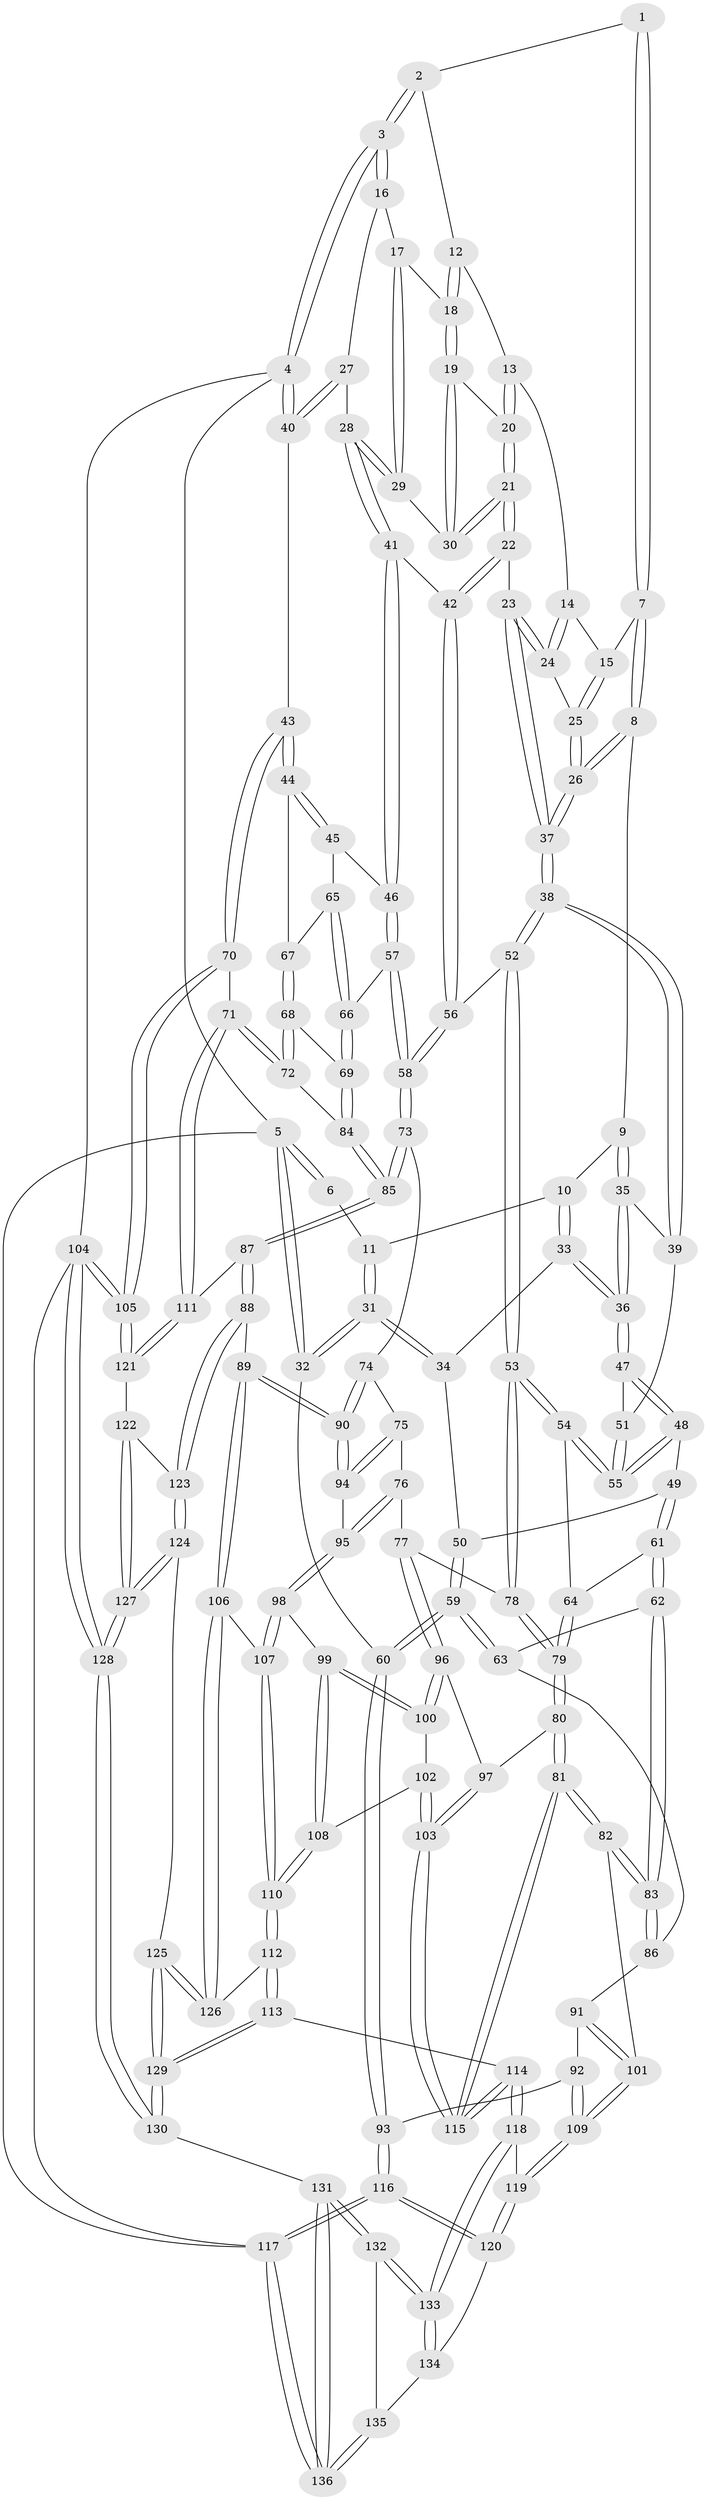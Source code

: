 // Generated by graph-tools (version 1.1) at 2025/27/03/09/25 03:27:07]
// undirected, 136 vertices, 337 edges
graph export_dot {
graph [start="1"]
  node [color=gray90,style=filled];
  1 [pos="+0.49432707232513096+0"];
  2 [pos="+0.8052270920508339+0"];
  3 [pos="+1+0"];
  4 [pos="+1+0"];
  5 [pos="+0+0"];
  6 [pos="+0.11718381402779476+0"];
  7 [pos="+0.4955857901904051+0"];
  8 [pos="+0.35933064274453663+0.11549916440842596"];
  9 [pos="+0.35099371939636864+0.11714576979953921"];
  10 [pos="+0.16691114722354386+0.040119893961799366"];
  11 [pos="+0.1583649499994383+0.022563767363532397"];
  12 [pos="+0.7525251385484562+0.017256878874939822"];
  13 [pos="+0.64988394189945+0.06630111282407314"];
  14 [pos="+0.6092894241882117+0.05067328766398876"];
  15 [pos="+0.5099980818817569+0"];
  16 [pos="+0.9582601959611416+0.013442166599673977"];
  17 [pos="+0.8505766026131719+0.06477753535526215"];
  18 [pos="+0.7773006356301652+0.08682312468744437"];
  19 [pos="+0.7758068069841325+0.09261444556627069"];
  20 [pos="+0.7051131555268826+0.13979463271757778"];
  21 [pos="+0.6882503523907303+0.2076223862740983"];
  22 [pos="+0.6584822505233625+0.2537629501451559"];
  23 [pos="+0.6141155412689189+0.24234405182485771"];
  24 [pos="+0.6111486298769774+0.2312031132275238"];
  25 [pos="+0.5195120758330349+0.07724095008637523"];
  26 [pos="+0.4702326475598117+0.2625149220839199"];
  27 [pos="+0.911193861329731+0.162782788913371"];
  28 [pos="+0.8638733622266225+0.19337551500920563"];
  29 [pos="+0.8437437318060332+0.18016031080898812"];
  30 [pos="+0.8364946236878614+0.17627881551487184"];
  31 [pos="+0+0.22050421485049368"];
  32 [pos="+0+0.24186773317148894"];
  33 [pos="+0.15653836488648992+0.14059245184131766"];
  34 [pos="+0.059025311083365686+0.2099616409497193"];
  35 [pos="+0.3104714408622857+0.17695157102382428"];
  36 [pos="+0.21233413957360278+0.23341230319328732"];
  37 [pos="+0.47472719331552626+0.27431298969474144"];
  38 [pos="+0.4445866411843839+0.32774094863302466"];
  39 [pos="+0.33061440273080034+0.2601189646469396"];
  40 [pos="+1+0.3400718340401263"];
  41 [pos="+0.8561900122858699+0.25999113062006446"];
  42 [pos="+0.6600756038018265+0.2561081047311637"];
  43 [pos="+1+0.34028229676896243"];
  44 [pos="+0.9898067044886214+0.3688410142040265"];
  45 [pos="+0.9391921883485312+0.3417351946987324"];
  46 [pos="+0.8724298454010939+0.3021349973808472"];
  47 [pos="+0.2105201276221269+0.2794544303508457"];
  48 [pos="+0.2103451292953271+0.27992366412201486"];
  49 [pos="+0.17228107073364382+0.3202036361853845"];
  50 [pos="+0.14317256822404067+0.3120280943712837"];
  51 [pos="+0.28935751034592067+0.26948593957011135"];
  52 [pos="+0.434468801116157+0.3726492892509735"];
  53 [pos="+0.4241086052978145+0.3960001401306001"];
  54 [pos="+0.38726532667453667+0.39851750695491583"];
  55 [pos="+0.36552071159091565+0.38310745684472175"];
  56 [pos="+0.699563146955332+0.39339220437845596"];
  57 [pos="+0.7234958521828253+0.40921698649656285"];
  58 [pos="+0.7068704883299847+0.40638735010504884"];
  59 [pos="+0+0.3857986888080801"];
  60 [pos="+0+0.38107276342621116"];
  61 [pos="+0.17994158010344244+0.4269556989650403"];
  62 [pos="+0.15433983709384833+0.45477217406946885"];
  63 [pos="+0.05012417802705403+0.4572313192003106"];
  64 [pos="+0.2817438141457916+0.44102836879549506"];
  65 [pos="+0.8155815836907812+0.4149587274694378"];
  66 [pos="+0.7359077988382744+0.41857901407134657"];
  67 [pos="+0.9398396853619139+0.4238145741166515"];
  68 [pos="+0.878639182641288+0.527128212617856"];
  69 [pos="+0.7697557868852468+0.45660714359482846"];
  70 [pos="+1+0.5407733244640947"];
  71 [pos="+0.9158408745520457+0.5943255652488846"];
  72 [pos="+0.8826707351854394+0.5545094582202811"];
  73 [pos="+0.660120003176091+0.46999878022976943"];
  74 [pos="+0.6202766450121892+0.48402908287856716"];
  75 [pos="+0.4784099478160728+0.4783487356386107"];
  76 [pos="+0.4701094412209252+0.47573165547110985"];
  77 [pos="+0.4571708790956048+0.4694424411169352"];
  78 [pos="+0.42733498861196406+0.4041341619531165"];
  79 [pos="+0.28442542532453635+0.5709594575158746"];
  80 [pos="+0.28183859683223067+0.6007964221281512"];
  81 [pos="+0.27223562328158524+0.6144582514458021"];
  82 [pos="+0.17926130323546102+0.5863708066190643"];
  83 [pos="+0.17475371617440136+0.5723268731249993"];
  84 [pos="+0.7542713474564611+0.605371424344823"];
  85 [pos="+0.71325374092536+0.6382222627648685"];
  86 [pos="+0.06306143747899763+0.5459075633382978"];
  87 [pos="+0.700844684531734+0.6731648168778955"];
  88 [pos="+0.6697323588298182+0.7003597617468162"];
  89 [pos="+0.6424842456022424+0.6974712275643484"];
  90 [pos="+0.5883116922813185+0.6078761514681833"];
  91 [pos="+0.0532841553077601+0.5792595498279922"];
  92 [pos="+0.01118364011847424+0.5969847633365406"];
  93 [pos="+0+0.5220861340461588"];
  94 [pos="+0.5647415787043216+0.5958728786856219"];
  95 [pos="+0.5090143923503496+0.6129925479415868"];
  96 [pos="+0.4257320283920875+0.5314129425736244"];
  97 [pos="+0.4106141328250872+0.5402296462420282"];
  98 [pos="+0.4966878587150642+0.6332388592462557"];
  99 [pos="+0.4749462263275462+0.6251351131902777"];
  100 [pos="+0.43158672733634235+0.5676245556366318"];
  101 [pos="+0.13995426121002155+0.6216118481936602"];
  102 [pos="+0.41878913937428797+0.6174589889771804"];
  103 [pos="+0.36687436145524494+0.6542062832863373"];
  104 [pos="+1+1"];
  105 [pos="+1+0.776223248746322"];
  106 [pos="+0.5459190440304136+0.7325974446900599"];
  107 [pos="+0.5352668455694446+0.7323954645273125"];
  108 [pos="+0.4384621375343302+0.6546955168916102"];
  109 [pos="+0.08779589441587676+0.7233454295707727"];
  110 [pos="+0.42442968118359115+0.7699950737707756"];
  111 [pos="+0.9018068380939513+0.7154160030222769"];
  112 [pos="+0.38279557042326645+0.795217247045098"];
  113 [pos="+0.3659701876201159+0.8019362202283746"];
  114 [pos="+0.32219551336749286+0.7917356191575565"];
  115 [pos="+0.30914110139825357+0.709362353658079"];
  116 [pos="+0+0.8226046691347717"];
  117 [pos="+0+1"];
  118 [pos="+0.2859485723598312+0.8107569514153268"];
  119 [pos="+0.08450253084862266+0.7430328415659447"];
  120 [pos="+0+0.8106652997134135"];
  121 [pos="+0.9231036558996665+0.7578325213211979"];
  122 [pos="+0.8752565192883658+0.8413510333664068"];
  123 [pos="+0.6949432643817157+0.7743871346656784"];
  124 [pos="+0.6656664932679256+0.9189985311465926"];
  125 [pos="+0.5897963647350755+0.9076768997195794"];
  126 [pos="+0.5785983038315039+0.8897555840958193"];
  127 [pos="+0.8571807066198951+1"];
  128 [pos="+0.8965550938894942+1"];
  129 [pos="+0.4564627450762974+0.9936729591667415"];
  130 [pos="+0.42958724119927055+1"];
  131 [pos="+0.20769426663159102+1"];
  132 [pos="+0.19624064142521433+1"];
  133 [pos="+0.2270418011570007+0.9262259489979637"];
  134 [pos="+0.017696224789684866+0.854384061372376"];
  135 [pos="+0.05706403474595875+0.9347257934449668"];
  136 [pos="+0+1"];
  1 -- 2;
  1 -- 7;
  1 -- 7;
  2 -- 3;
  2 -- 3;
  2 -- 12;
  3 -- 4;
  3 -- 4;
  3 -- 16;
  3 -- 16;
  4 -- 5;
  4 -- 40;
  4 -- 40;
  4 -- 104;
  5 -- 6;
  5 -- 6;
  5 -- 32;
  5 -- 32;
  5 -- 117;
  6 -- 11;
  7 -- 8;
  7 -- 8;
  7 -- 15;
  8 -- 9;
  8 -- 26;
  8 -- 26;
  9 -- 10;
  9 -- 35;
  9 -- 35;
  10 -- 11;
  10 -- 33;
  10 -- 33;
  11 -- 31;
  11 -- 31;
  12 -- 13;
  12 -- 18;
  12 -- 18;
  13 -- 14;
  13 -- 20;
  13 -- 20;
  14 -- 15;
  14 -- 24;
  14 -- 24;
  15 -- 25;
  15 -- 25;
  16 -- 17;
  16 -- 27;
  17 -- 18;
  17 -- 29;
  17 -- 29;
  18 -- 19;
  18 -- 19;
  19 -- 20;
  19 -- 30;
  19 -- 30;
  20 -- 21;
  20 -- 21;
  21 -- 22;
  21 -- 22;
  21 -- 30;
  21 -- 30;
  22 -- 23;
  22 -- 42;
  22 -- 42;
  23 -- 24;
  23 -- 24;
  23 -- 37;
  23 -- 37;
  24 -- 25;
  25 -- 26;
  25 -- 26;
  26 -- 37;
  26 -- 37;
  27 -- 28;
  27 -- 40;
  27 -- 40;
  28 -- 29;
  28 -- 29;
  28 -- 41;
  28 -- 41;
  29 -- 30;
  31 -- 32;
  31 -- 32;
  31 -- 34;
  31 -- 34;
  32 -- 60;
  33 -- 34;
  33 -- 36;
  33 -- 36;
  34 -- 50;
  35 -- 36;
  35 -- 36;
  35 -- 39;
  36 -- 47;
  36 -- 47;
  37 -- 38;
  37 -- 38;
  38 -- 39;
  38 -- 39;
  38 -- 52;
  38 -- 52;
  39 -- 51;
  40 -- 43;
  41 -- 42;
  41 -- 46;
  41 -- 46;
  42 -- 56;
  42 -- 56;
  43 -- 44;
  43 -- 44;
  43 -- 70;
  43 -- 70;
  44 -- 45;
  44 -- 45;
  44 -- 67;
  45 -- 46;
  45 -- 65;
  46 -- 57;
  46 -- 57;
  47 -- 48;
  47 -- 48;
  47 -- 51;
  48 -- 49;
  48 -- 55;
  48 -- 55;
  49 -- 50;
  49 -- 61;
  49 -- 61;
  50 -- 59;
  50 -- 59;
  51 -- 55;
  51 -- 55;
  52 -- 53;
  52 -- 53;
  52 -- 56;
  53 -- 54;
  53 -- 54;
  53 -- 78;
  53 -- 78;
  54 -- 55;
  54 -- 55;
  54 -- 64;
  56 -- 58;
  56 -- 58;
  57 -- 58;
  57 -- 58;
  57 -- 66;
  58 -- 73;
  58 -- 73;
  59 -- 60;
  59 -- 60;
  59 -- 63;
  59 -- 63;
  60 -- 93;
  60 -- 93;
  61 -- 62;
  61 -- 62;
  61 -- 64;
  62 -- 63;
  62 -- 83;
  62 -- 83;
  63 -- 86;
  64 -- 79;
  64 -- 79;
  65 -- 66;
  65 -- 66;
  65 -- 67;
  66 -- 69;
  66 -- 69;
  67 -- 68;
  67 -- 68;
  68 -- 69;
  68 -- 72;
  68 -- 72;
  69 -- 84;
  69 -- 84;
  70 -- 71;
  70 -- 105;
  70 -- 105;
  71 -- 72;
  71 -- 72;
  71 -- 111;
  71 -- 111;
  72 -- 84;
  73 -- 74;
  73 -- 85;
  73 -- 85;
  74 -- 75;
  74 -- 90;
  74 -- 90;
  75 -- 76;
  75 -- 94;
  75 -- 94;
  76 -- 77;
  76 -- 95;
  76 -- 95;
  77 -- 78;
  77 -- 96;
  77 -- 96;
  78 -- 79;
  78 -- 79;
  79 -- 80;
  79 -- 80;
  80 -- 81;
  80 -- 81;
  80 -- 97;
  81 -- 82;
  81 -- 82;
  81 -- 115;
  81 -- 115;
  82 -- 83;
  82 -- 83;
  82 -- 101;
  83 -- 86;
  83 -- 86;
  84 -- 85;
  84 -- 85;
  85 -- 87;
  85 -- 87;
  86 -- 91;
  87 -- 88;
  87 -- 88;
  87 -- 111;
  88 -- 89;
  88 -- 123;
  88 -- 123;
  89 -- 90;
  89 -- 90;
  89 -- 106;
  89 -- 106;
  90 -- 94;
  90 -- 94;
  91 -- 92;
  91 -- 101;
  91 -- 101;
  92 -- 93;
  92 -- 109;
  92 -- 109;
  93 -- 116;
  93 -- 116;
  94 -- 95;
  95 -- 98;
  95 -- 98;
  96 -- 97;
  96 -- 100;
  96 -- 100;
  97 -- 103;
  97 -- 103;
  98 -- 99;
  98 -- 107;
  98 -- 107;
  99 -- 100;
  99 -- 100;
  99 -- 108;
  99 -- 108;
  100 -- 102;
  101 -- 109;
  101 -- 109;
  102 -- 103;
  102 -- 103;
  102 -- 108;
  103 -- 115;
  103 -- 115;
  104 -- 105;
  104 -- 105;
  104 -- 128;
  104 -- 128;
  104 -- 117;
  105 -- 121;
  105 -- 121;
  106 -- 107;
  106 -- 126;
  106 -- 126;
  107 -- 110;
  107 -- 110;
  108 -- 110;
  108 -- 110;
  109 -- 119;
  109 -- 119;
  110 -- 112;
  110 -- 112;
  111 -- 121;
  111 -- 121;
  112 -- 113;
  112 -- 113;
  112 -- 126;
  113 -- 114;
  113 -- 129;
  113 -- 129;
  114 -- 115;
  114 -- 115;
  114 -- 118;
  114 -- 118;
  116 -- 117;
  116 -- 117;
  116 -- 120;
  116 -- 120;
  117 -- 136;
  117 -- 136;
  118 -- 119;
  118 -- 133;
  118 -- 133;
  119 -- 120;
  119 -- 120;
  120 -- 134;
  121 -- 122;
  122 -- 123;
  122 -- 127;
  122 -- 127;
  123 -- 124;
  123 -- 124;
  124 -- 125;
  124 -- 127;
  124 -- 127;
  125 -- 126;
  125 -- 126;
  125 -- 129;
  125 -- 129;
  127 -- 128;
  127 -- 128;
  128 -- 130;
  128 -- 130;
  129 -- 130;
  129 -- 130;
  130 -- 131;
  131 -- 132;
  131 -- 132;
  131 -- 136;
  131 -- 136;
  132 -- 133;
  132 -- 133;
  132 -- 135;
  133 -- 134;
  133 -- 134;
  134 -- 135;
  135 -- 136;
  135 -- 136;
}

